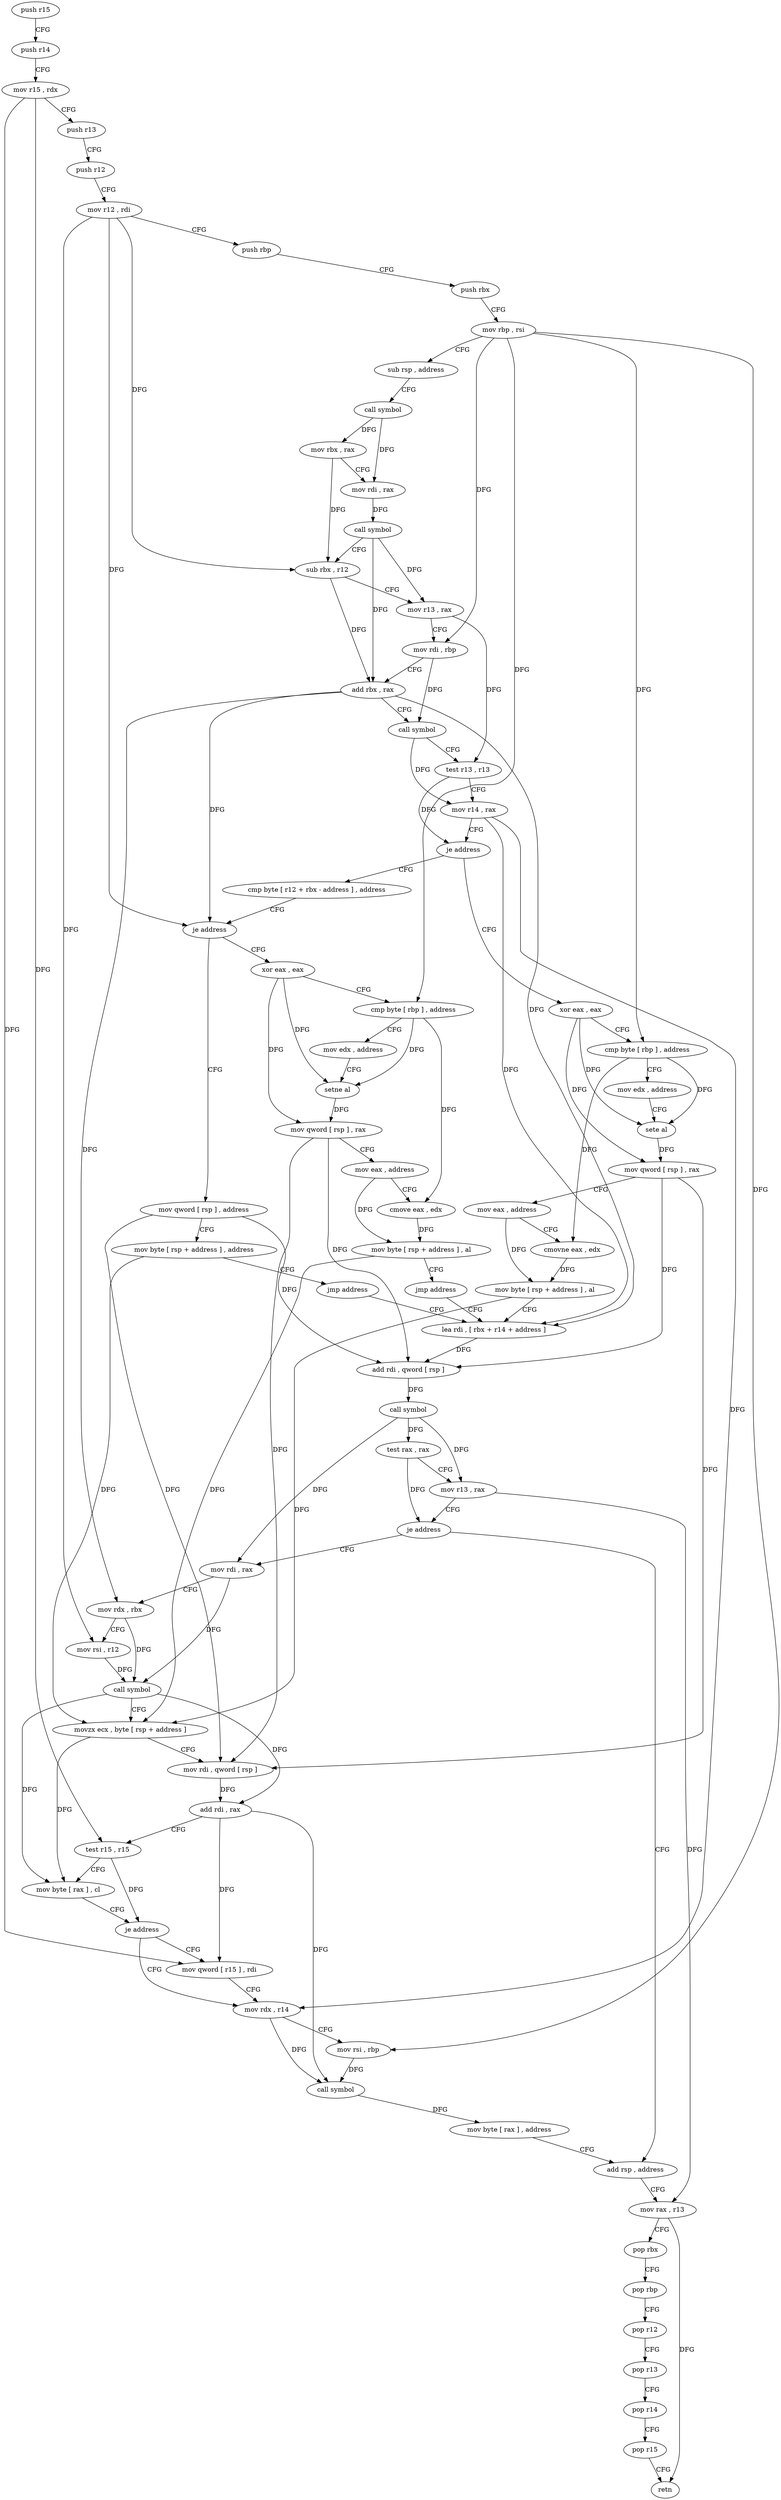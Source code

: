 digraph "func" {
"171312" [label = "push r15" ]
"171314" [label = "push r14" ]
"171316" [label = "mov r15 , rdx" ]
"171319" [label = "push r13" ]
"171321" [label = "push r12" ]
"171323" [label = "mov r12 , rdi" ]
"171326" [label = "push rbp" ]
"171327" [label = "push rbx" ]
"171328" [label = "mov rbp , rsi" ]
"171331" [label = "sub rsp , address" ]
"171335" [label = "call symbol" ]
"171340" [label = "mov rbx , rax" ]
"171343" [label = "mov rdi , rax" ]
"171346" [label = "call symbol" ]
"171351" [label = "sub rbx , r12" ]
"171354" [label = "mov r13 , rax" ]
"171357" [label = "mov rdi , rbp" ]
"171360" [label = "add rbx , rax" ]
"171363" [label = "call symbol" ]
"171368" [label = "test r13 , r13" ]
"171371" [label = "mov r14 , rax" ]
"171374" [label = "je address" ]
"171424" [label = "xor eax , eax" ]
"171376" [label = "cmp byte [ r12 + rbx - address ] , address" ]
"171426" [label = "cmp byte [ rbp ] , address" ]
"171430" [label = "mov edx , address" ]
"171435" [label = "sete al" ]
"171438" [label = "mov qword [ rsp ] , rax" ]
"171442" [label = "mov eax , address" ]
"171447" [label = "cmovne eax , edx" ]
"171450" [label = "mov byte [ rsp + address ] , al" ]
"171454" [label = "lea rdi , [ rbx + r14 + address ]" ]
"171382" [label = "je address" ]
"171552" [label = "mov qword [ rsp ] , address" ]
"171388" [label = "xor eax , eax" ]
"171526" [label = "add rsp , address" ]
"171530" [label = "mov rax , r13" ]
"171533" [label = "pop rbx" ]
"171534" [label = "pop rbp" ]
"171535" [label = "pop r12" ]
"171537" [label = "pop r13" ]
"171539" [label = "pop r14" ]
"171541" [label = "pop r15" ]
"171543" [label = "retn" ]
"171476" [label = "mov rdi , rax" ]
"171479" [label = "mov rdx , rbx" ]
"171482" [label = "mov rsi , r12" ]
"171485" [label = "call symbol" ]
"171490" [label = "movzx ecx , byte [ rsp + address ]" ]
"171495" [label = "mov rdi , qword [ rsp ]" ]
"171499" [label = "add rdi , rax" ]
"171502" [label = "test r15 , r15" ]
"171505" [label = "mov byte [ rax ] , cl" ]
"171507" [label = "je address" ]
"171512" [label = "mov rdx , r14" ]
"171509" [label = "mov qword [ r15 ] , rdi" ]
"171560" [label = "mov byte [ rsp + address ] , address" ]
"171565" [label = "jmp address" ]
"171390" [label = "cmp byte [ rbp ] , address" ]
"171394" [label = "mov edx , address" ]
"171399" [label = "setne al" ]
"171402" [label = "mov qword [ rsp ] , rax" ]
"171406" [label = "mov eax , address" ]
"171411" [label = "cmove eax , edx" ]
"171414" [label = "mov byte [ rsp + address ] , al" ]
"171418" [label = "jmp address" ]
"171515" [label = "mov rsi , rbp" ]
"171518" [label = "call symbol" ]
"171523" [label = "mov byte [ rax ] , address" ]
"171459" [label = "add rdi , qword [ rsp ]" ]
"171463" [label = "call symbol" ]
"171468" [label = "test rax , rax" ]
"171471" [label = "mov r13 , rax" ]
"171474" [label = "je address" ]
"171312" -> "171314" [ label = "CFG" ]
"171314" -> "171316" [ label = "CFG" ]
"171316" -> "171319" [ label = "CFG" ]
"171316" -> "171502" [ label = "DFG" ]
"171316" -> "171509" [ label = "DFG" ]
"171319" -> "171321" [ label = "CFG" ]
"171321" -> "171323" [ label = "CFG" ]
"171323" -> "171326" [ label = "CFG" ]
"171323" -> "171351" [ label = "DFG" ]
"171323" -> "171382" [ label = "DFG" ]
"171323" -> "171482" [ label = "DFG" ]
"171326" -> "171327" [ label = "CFG" ]
"171327" -> "171328" [ label = "CFG" ]
"171328" -> "171331" [ label = "CFG" ]
"171328" -> "171357" [ label = "DFG" ]
"171328" -> "171426" [ label = "DFG" ]
"171328" -> "171390" [ label = "DFG" ]
"171328" -> "171515" [ label = "DFG" ]
"171331" -> "171335" [ label = "CFG" ]
"171335" -> "171340" [ label = "DFG" ]
"171335" -> "171343" [ label = "DFG" ]
"171340" -> "171343" [ label = "CFG" ]
"171340" -> "171351" [ label = "DFG" ]
"171343" -> "171346" [ label = "DFG" ]
"171346" -> "171351" [ label = "CFG" ]
"171346" -> "171354" [ label = "DFG" ]
"171346" -> "171360" [ label = "DFG" ]
"171351" -> "171354" [ label = "CFG" ]
"171351" -> "171360" [ label = "DFG" ]
"171354" -> "171357" [ label = "CFG" ]
"171354" -> "171368" [ label = "DFG" ]
"171357" -> "171360" [ label = "CFG" ]
"171357" -> "171363" [ label = "DFG" ]
"171360" -> "171363" [ label = "CFG" ]
"171360" -> "171382" [ label = "DFG" ]
"171360" -> "171454" [ label = "DFG" ]
"171360" -> "171479" [ label = "DFG" ]
"171363" -> "171368" [ label = "CFG" ]
"171363" -> "171371" [ label = "DFG" ]
"171368" -> "171371" [ label = "CFG" ]
"171368" -> "171374" [ label = "DFG" ]
"171371" -> "171374" [ label = "CFG" ]
"171371" -> "171454" [ label = "DFG" ]
"171371" -> "171512" [ label = "DFG" ]
"171374" -> "171424" [ label = "CFG" ]
"171374" -> "171376" [ label = "CFG" ]
"171424" -> "171426" [ label = "CFG" ]
"171424" -> "171435" [ label = "DFG" ]
"171424" -> "171438" [ label = "DFG" ]
"171376" -> "171382" [ label = "CFG" ]
"171426" -> "171430" [ label = "CFG" ]
"171426" -> "171435" [ label = "DFG" ]
"171426" -> "171447" [ label = "DFG" ]
"171430" -> "171435" [ label = "CFG" ]
"171435" -> "171438" [ label = "DFG" ]
"171438" -> "171442" [ label = "CFG" ]
"171438" -> "171459" [ label = "DFG" ]
"171438" -> "171495" [ label = "DFG" ]
"171442" -> "171447" [ label = "CFG" ]
"171442" -> "171450" [ label = "DFG" ]
"171447" -> "171450" [ label = "DFG" ]
"171450" -> "171454" [ label = "CFG" ]
"171450" -> "171490" [ label = "DFG" ]
"171454" -> "171459" [ label = "DFG" ]
"171382" -> "171552" [ label = "CFG" ]
"171382" -> "171388" [ label = "CFG" ]
"171552" -> "171560" [ label = "CFG" ]
"171552" -> "171459" [ label = "DFG" ]
"171552" -> "171495" [ label = "DFG" ]
"171388" -> "171390" [ label = "CFG" ]
"171388" -> "171399" [ label = "DFG" ]
"171388" -> "171402" [ label = "DFG" ]
"171526" -> "171530" [ label = "CFG" ]
"171530" -> "171533" [ label = "CFG" ]
"171530" -> "171543" [ label = "DFG" ]
"171533" -> "171534" [ label = "CFG" ]
"171534" -> "171535" [ label = "CFG" ]
"171535" -> "171537" [ label = "CFG" ]
"171537" -> "171539" [ label = "CFG" ]
"171539" -> "171541" [ label = "CFG" ]
"171541" -> "171543" [ label = "CFG" ]
"171476" -> "171479" [ label = "CFG" ]
"171476" -> "171485" [ label = "DFG" ]
"171479" -> "171482" [ label = "CFG" ]
"171479" -> "171485" [ label = "DFG" ]
"171482" -> "171485" [ label = "DFG" ]
"171485" -> "171490" [ label = "CFG" ]
"171485" -> "171499" [ label = "DFG" ]
"171485" -> "171505" [ label = "DFG" ]
"171490" -> "171495" [ label = "CFG" ]
"171490" -> "171505" [ label = "DFG" ]
"171495" -> "171499" [ label = "DFG" ]
"171499" -> "171502" [ label = "CFG" ]
"171499" -> "171518" [ label = "DFG" ]
"171499" -> "171509" [ label = "DFG" ]
"171502" -> "171505" [ label = "CFG" ]
"171502" -> "171507" [ label = "DFG" ]
"171505" -> "171507" [ label = "CFG" ]
"171507" -> "171512" [ label = "CFG" ]
"171507" -> "171509" [ label = "CFG" ]
"171512" -> "171515" [ label = "CFG" ]
"171512" -> "171518" [ label = "DFG" ]
"171509" -> "171512" [ label = "CFG" ]
"171560" -> "171565" [ label = "CFG" ]
"171560" -> "171490" [ label = "DFG" ]
"171565" -> "171454" [ label = "CFG" ]
"171390" -> "171394" [ label = "CFG" ]
"171390" -> "171399" [ label = "DFG" ]
"171390" -> "171411" [ label = "DFG" ]
"171394" -> "171399" [ label = "CFG" ]
"171399" -> "171402" [ label = "DFG" ]
"171402" -> "171406" [ label = "CFG" ]
"171402" -> "171459" [ label = "DFG" ]
"171402" -> "171495" [ label = "DFG" ]
"171406" -> "171411" [ label = "CFG" ]
"171406" -> "171414" [ label = "DFG" ]
"171411" -> "171414" [ label = "DFG" ]
"171414" -> "171418" [ label = "CFG" ]
"171414" -> "171490" [ label = "DFG" ]
"171418" -> "171454" [ label = "CFG" ]
"171515" -> "171518" [ label = "DFG" ]
"171518" -> "171523" [ label = "DFG" ]
"171523" -> "171526" [ label = "CFG" ]
"171459" -> "171463" [ label = "DFG" ]
"171463" -> "171468" [ label = "DFG" ]
"171463" -> "171471" [ label = "DFG" ]
"171463" -> "171476" [ label = "DFG" ]
"171468" -> "171471" [ label = "CFG" ]
"171468" -> "171474" [ label = "DFG" ]
"171471" -> "171474" [ label = "CFG" ]
"171471" -> "171530" [ label = "DFG" ]
"171474" -> "171526" [ label = "CFG" ]
"171474" -> "171476" [ label = "CFG" ]
}
